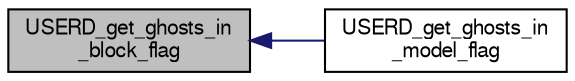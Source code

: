 digraph "USERD_get_ghosts_in_block_flag"
{
  bgcolor="transparent";
  edge [fontname="FreeSans",fontsize="10",labelfontname="FreeSans",labelfontsize="10"];
  node [fontname="FreeSans",fontsize="10",shape=record];
  rankdir="LR";
  Node26 [label="USERD_get_ghosts_in\l_block_flag",height=0.2,width=0.4,color="black", fillcolor="grey75", style="filled", fontcolor="black"];
  Node26 -> Node27 [dir="back",color="midnightblue",fontsize="10",style="solid",fontname="FreeSans"];
  Node27 [label="USERD_get_ghosts_in\l_model_flag",height=0.2,width=0.4,color="black",URL="$a19169.html#a131ee99ca9c4c98f6573ecb94ae93ab1"];
}
